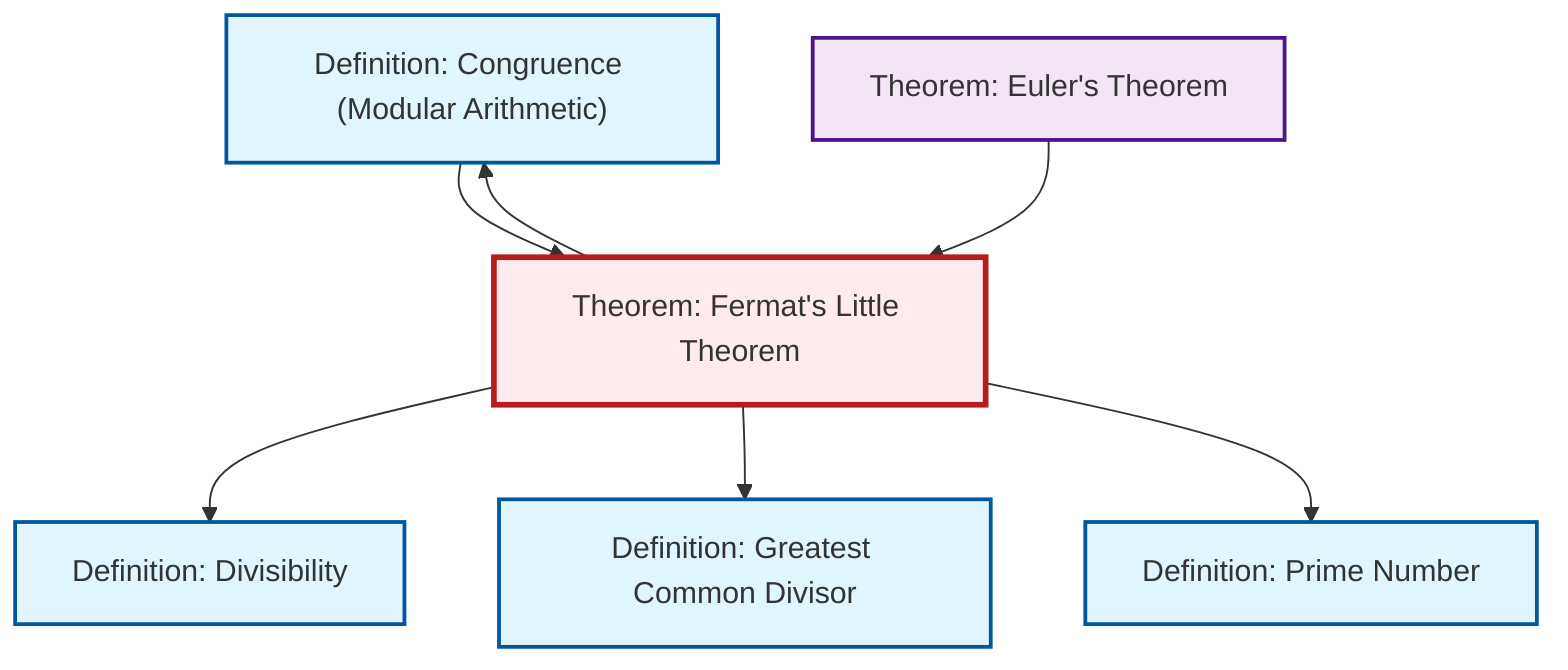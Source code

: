 graph TD
    classDef definition fill:#e1f5fe,stroke:#01579b,stroke-width:2px
    classDef theorem fill:#f3e5f5,stroke:#4a148c,stroke-width:2px
    classDef axiom fill:#fff3e0,stroke:#e65100,stroke-width:2px
    classDef example fill:#e8f5e9,stroke:#1b5e20,stroke-width:2px
    classDef current fill:#ffebee,stroke:#b71c1c,stroke-width:3px
    def-gcd["Definition: Greatest Common Divisor"]:::definition
    def-congruence["Definition: Congruence (Modular Arithmetic)"]:::definition
    def-prime["Definition: Prime Number"]:::definition
    thm-fermat-little["Theorem: Fermat's Little Theorem"]:::theorem
    thm-euler["Theorem: Euler's Theorem"]:::theorem
    def-divisibility["Definition: Divisibility"]:::definition
    def-congruence --> thm-fermat-little
    thm-fermat-little --> def-divisibility
    thm-fermat-little --> def-gcd
    thm-fermat-little --> def-prime
    thm-fermat-little --> def-congruence
    thm-euler --> thm-fermat-little
    class thm-fermat-little current